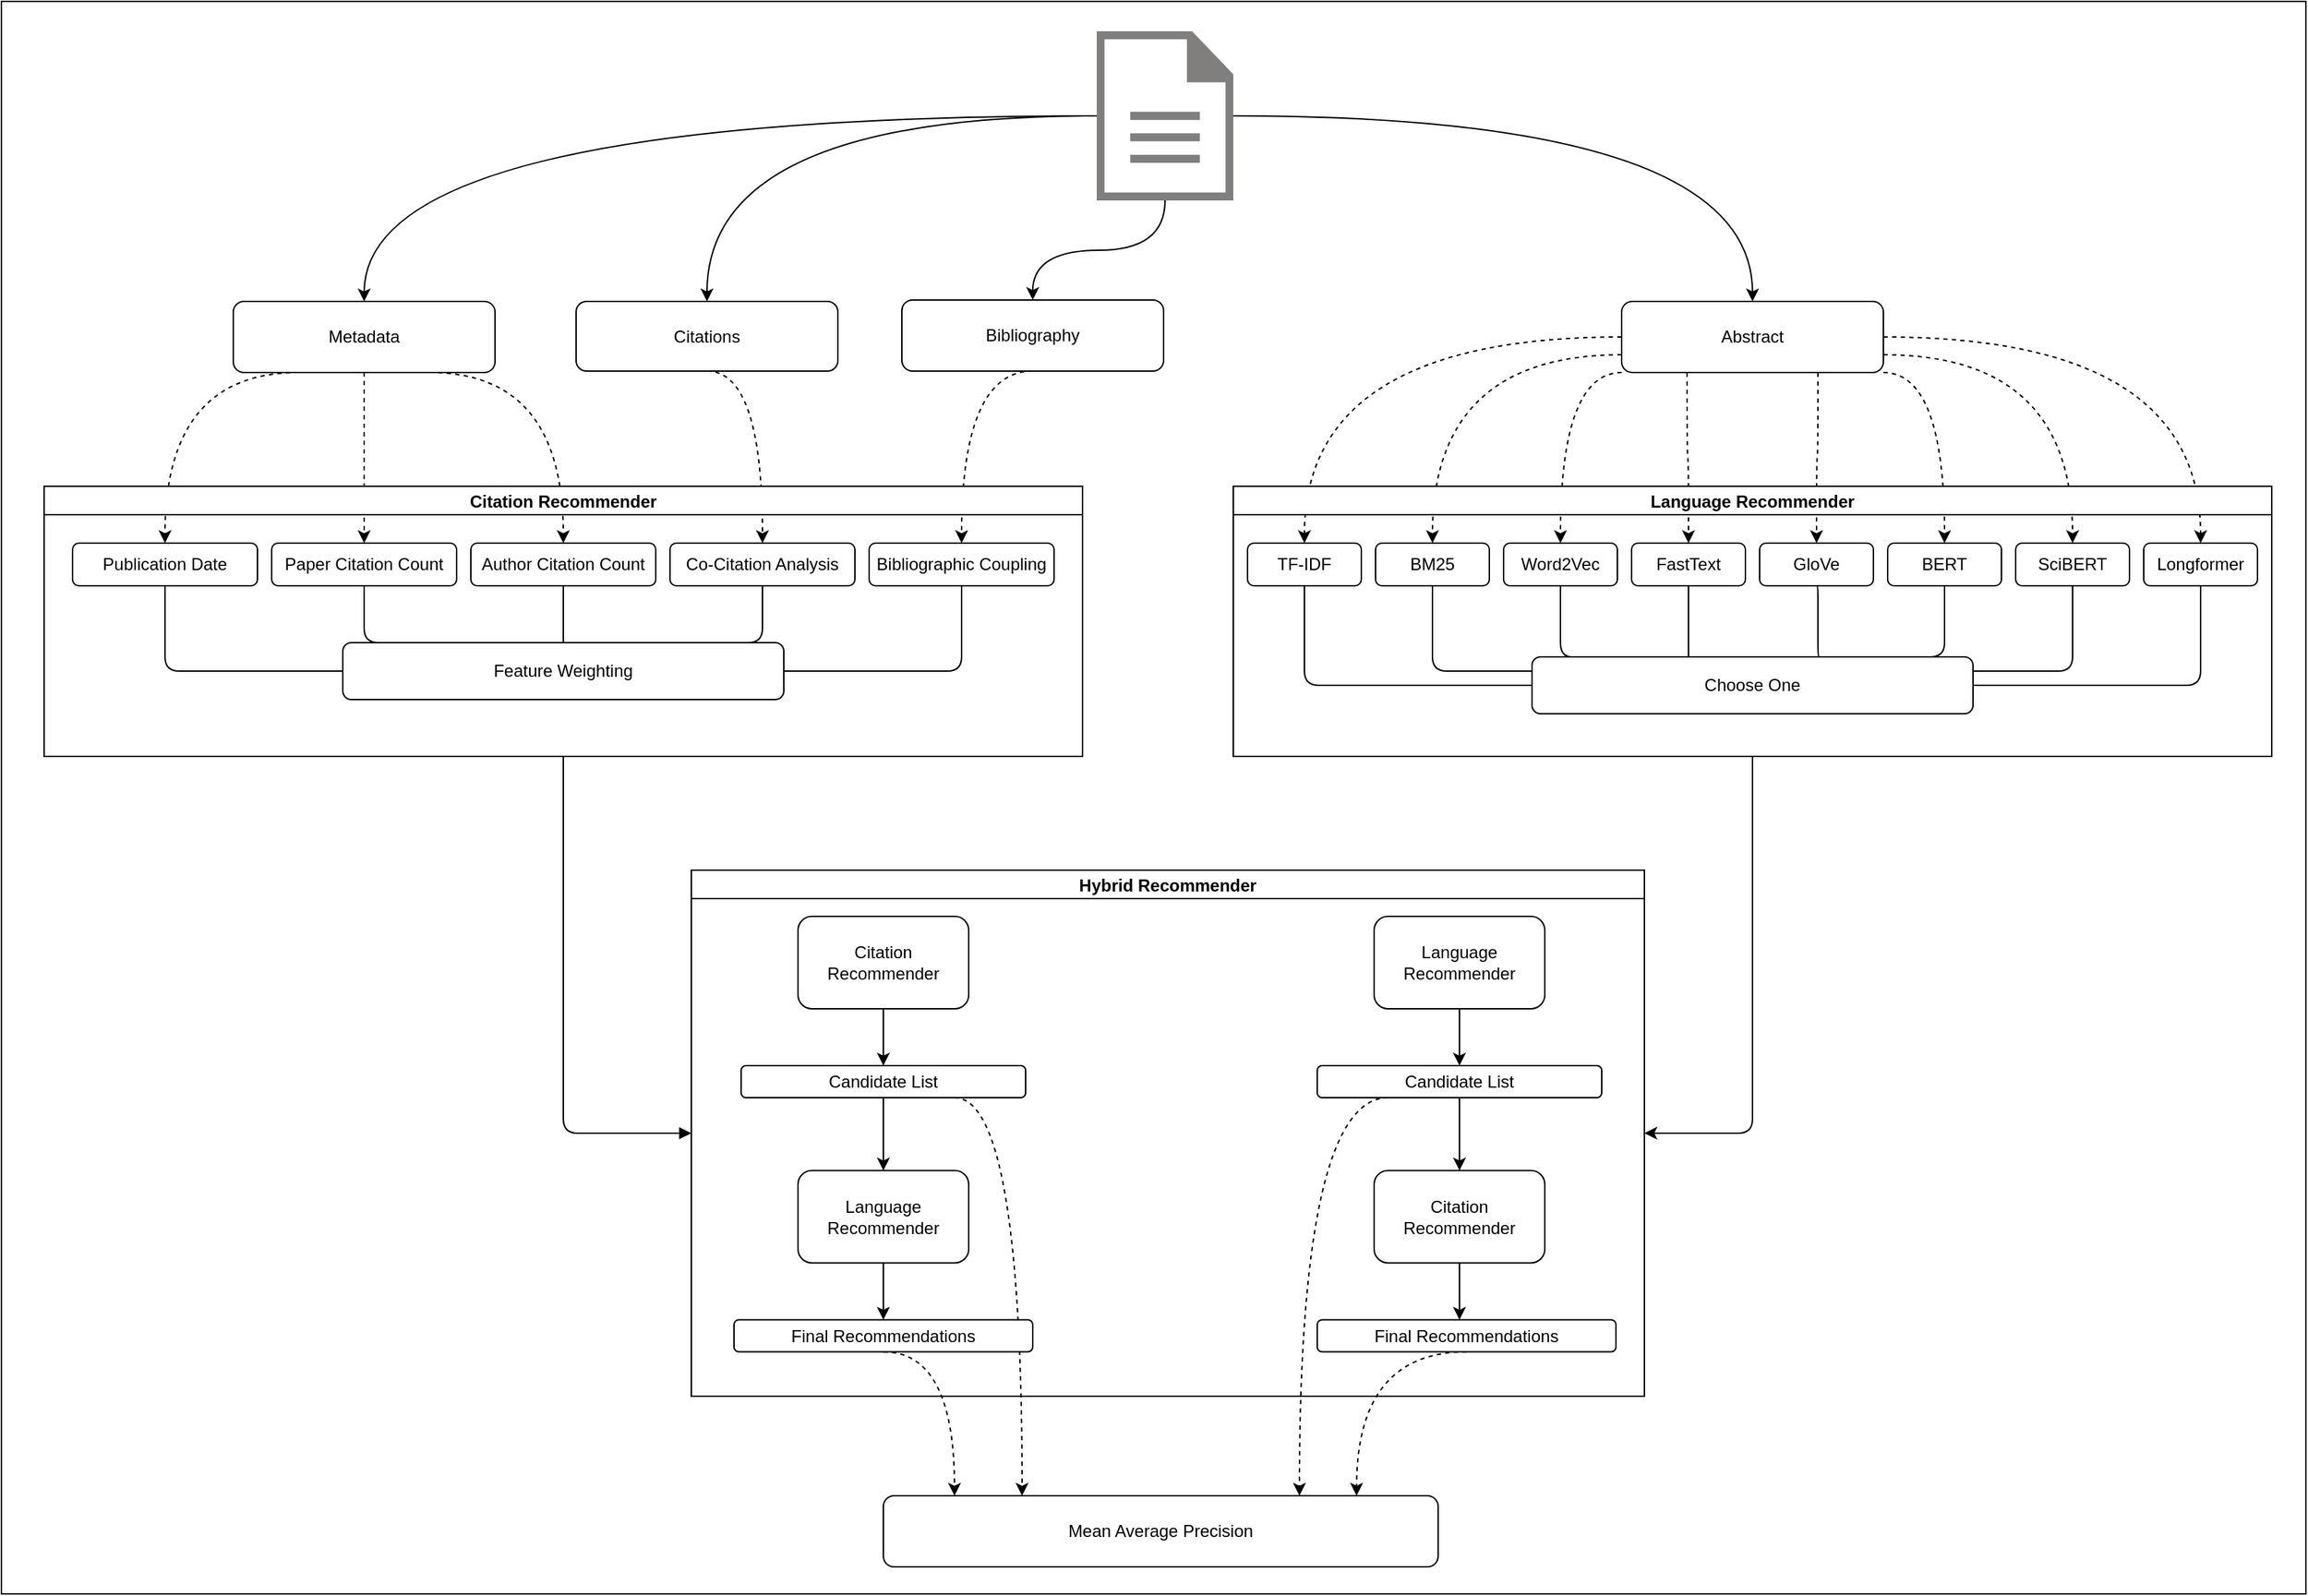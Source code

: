 <mxfile scale="1" border="2">
    <diagram id="yu0OQrqvoiVsUhACBv0z" name="Page-1">
        <mxGraphModel dx="978" dy="1878" grid="1" gridSize="10" guides="1" tooltips="1" connect="1" arrows="1" fold="1" page="1" pageScale="1" pageWidth="827" pageHeight="1169" background="#FFFFFF" math="0" shadow="0">
            <root>
                <mxCell id="0"/>
                <mxCell id="1" parent="0"/>
                <mxCell id="170" value="" style="rounded=0;whiteSpace=wrap;html=1;strokeColor=default;fillColor=none;gradientColor=none;" parent="1" vertex="1">
                    <mxGeometry x="10" y="-1130" width="1620" height="1120" as="geometry"/>
                </mxCell>
                <mxCell id="109" style="edgeStyle=elbowEdgeStyle;html=1;startArrow=none;endArrow=classic;exitX=0.5;exitY=1;exitDx=0;exitDy=0;entryX=1;entryY=0.5;entryDx=0;entryDy=0;endFill=1;" parent="1" source="2" target="60" edge="1">
                    <mxGeometry relative="1" as="geometry">
                        <Array as="points">
                            <mxPoint x="1241" y="-334"/>
                        </Array>
                    </mxGeometry>
                </mxCell>
                <mxCell id="108" style="edgeStyle=elbowEdgeStyle;html=1;startArrow=none;endArrow=block;exitX=0.5;exitY=1;exitDx=0;exitDy=0;entryX=0;entryY=0.5;entryDx=0;entryDy=0;startFill=0;" parent="1" source="34" target="60" edge="1">
                    <mxGeometry relative="1" as="geometry">
                        <Array as="points">
                            <mxPoint x="405" y="-349"/>
                        </Array>
                    </mxGeometry>
                </mxCell>
                <mxCell id="146" style="edgeStyle=orthogonalEdgeStyle;curved=1;html=1;strokeColor=default;" parent="1" source="110" target="145" edge="1">
                    <mxGeometry relative="1" as="geometry"/>
                </mxCell>
                <mxCell id="150" value="" style="edgeStyle=orthogonalEdgeStyle;curved=1;html=1;entryX=0.5;entryY=0;entryDx=0;entryDy=0;strokeColor=default;" parent="1" source="110" target="149" edge="1">
                    <mxGeometry relative="1" as="geometry"/>
                </mxCell>
                <mxCell id="176" style="edgeStyle=orthogonalEdgeStyle;curved=1;html=1;entryX=0.5;entryY=0;entryDx=0;entryDy=0;" parent="1" source="110" target="172" edge="1">
                    <mxGeometry relative="1" as="geometry"/>
                </mxCell>
                <mxCell id="177" style="edgeStyle=orthogonalEdgeStyle;curved=1;html=1;" parent="1" source="110" target="147" edge="1">
                    <mxGeometry relative="1" as="geometry"/>
                </mxCell>
                <mxCell id="110" value="" style="pointerEvents=1;shadow=0;dashed=0;html=1;strokeColor=none;fillColor=#817e7e;labelPosition=center;verticalLabelPosition=bottom;verticalAlign=top;outlineConnect=0;align=center;shape=mxgraph.office.concepts.document;fillStyle=auto;gradientColor=none;" parent="1" vertex="1">
                    <mxGeometry x="780" y="-1109" width="96" height="119" as="geometry"/>
                </mxCell>
                <mxCell id="129" value="Mean Average Precision" style="rounded=1;whiteSpace=wrap;html=1;" parent="1" vertex="1">
                    <mxGeometry x="630" y="-79" width="390" height="50" as="geometry"/>
                </mxCell>
                <mxCell id="130" style="edgeStyle=none;html=1;exitX=0.5;exitY=1;exitDx=0;exitDy=0;entryX=0.113;entryY=0;entryDx=0;entryDy=0;strokeColor=none;entryPerimeter=0;" parent="1" source="83" target="129" edge="1">
                    <mxGeometry relative="1" as="geometry"/>
                </mxCell>
                <mxCell id="132" style="edgeStyle=orthogonalEdgeStyle;html=1;exitX=0.75;exitY=1;exitDx=0;exitDy=0;entryX=0.25;entryY=0;entryDx=0;entryDy=0;dashed=1;strokeColor=default;curved=1;" parent="1" source="79" target="129" edge="1">
                    <mxGeometry relative="1" as="geometry">
                        <Array as="points">
                            <mxPoint x="728" y="-359"/>
                        </Array>
                    </mxGeometry>
                </mxCell>
                <mxCell id="139" style="edgeStyle=orthogonalEdgeStyle;curved=1;html=1;exitX=0.5;exitY=1;exitDx=0;exitDy=0;dashed=1;strokeColor=default;" parent="1" source="83" edge="1">
                    <mxGeometry relative="1" as="geometry">
                        <mxPoint x="680" y="-79" as="targetPoint"/>
                        <Array as="points">
                            <mxPoint x="680" y="-180"/>
                        </Array>
                    </mxGeometry>
                </mxCell>
                <mxCell id="140" style="edgeStyle=orthogonalEdgeStyle;curved=1;html=1;exitX=0.5;exitY=1;exitDx=0;exitDy=0;entryX=0.853;entryY=0;entryDx=0;entryDy=0;entryPerimeter=0;dashed=1;strokeColor=default;" parent="1" source="101" target="129" edge="1">
                    <mxGeometry relative="1" as="geometry">
                        <Array as="points">
                            <mxPoint x="963" y="-180"/>
                        </Array>
                    </mxGeometry>
                </mxCell>
                <mxCell id="141" style="edgeStyle=orthogonalEdgeStyle;curved=1;html=1;exitX=0.25;exitY=1;exitDx=0;exitDy=0;entryX=0.75;entryY=0;entryDx=0;entryDy=0;dashed=1;strokeColor=default;" parent="1" source="97" target="129" edge="1">
                    <mxGeometry relative="1" as="geometry">
                        <Array as="points">
                            <mxPoint x="923" y="-359"/>
                        </Array>
                    </mxGeometry>
                </mxCell>
                <mxCell id="161" style="edgeStyle=orthogonalEdgeStyle;curved=1;html=1;exitX=0;exitY=0.5;exitDx=0;exitDy=0;entryX=0.5;entryY=0;entryDx=0;entryDy=0;dashed=1;strokeColor=default;" parent="1" source="145" target="5" edge="1">
                    <mxGeometry relative="1" as="geometry"/>
                </mxCell>
                <mxCell id="162" style="edgeStyle=orthogonalEdgeStyle;curved=1;html=1;exitX=0;exitY=0.75;exitDx=0;exitDy=0;entryX=0.5;entryY=0;entryDx=0;entryDy=0;dashed=1;strokeColor=default;" parent="1" source="145" target="24" edge="1">
                    <mxGeometry relative="1" as="geometry"/>
                </mxCell>
                <mxCell id="163" style="edgeStyle=orthogonalEdgeStyle;curved=1;html=1;exitX=0;exitY=1;exitDx=0;exitDy=0;entryX=0.5;entryY=0;entryDx=0;entryDy=0;dashed=1;strokeColor=default;" parent="1" source="145" target="15" edge="1">
                    <mxGeometry relative="1" as="geometry">
                        <Array as="points">
                            <mxPoint x="1106" y="-869"/>
                        </Array>
                    </mxGeometry>
                </mxCell>
                <mxCell id="164" style="edgeStyle=orthogonalEdgeStyle;curved=1;html=1;exitX=0.25;exitY=1;exitDx=0;exitDy=0;entryX=0.5;entryY=0;entryDx=0;entryDy=0;dashed=1;strokeColor=default;" parent="1" source="145" target="16" edge="1">
                    <mxGeometry relative="1" as="geometry"/>
                </mxCell>
                <mxCell id="166" style="edgeStyle=orthogonalEdgeStyle;curved=1;html=1;exitX=1;exitY=0.5;exitDx=0;exitDy=0;entryX=0.5;entryY=0;entryDx=0;entryDy=0;dashed=1;strokeColor=default;" parent="1" source="145" target="20" edge="1">
                    <mxGeometry relative="1" as="geometry"/>
                </mxCell>
                <mxCell id="167" style="edgeStyle=orthogonalEdgeStyle;curved=1;html=1;exitX=1;exitY=0.75;exitDx=0;exitDy=0;entryX=0.5;entryY=0;entryDx=0;entryDy=0;dashed=1;strokeColor=default;" parent="1" source="145" target="19" edge="1">
                    <mxGeometry relative="1" as="geometry"/>
                </mxCell>
                <mxCell id="168" style="edgeStyle=orthogonalEdgeStyle;curved=1;html=1;exitX=1;exitY=1;exitDx=0;exitDy=0;entryX=0.5;entryY=0;entryDx=0;entryDy=0;dashed=1;strokeColor=default;" parent="1" source="145" target="18" edge="1">
                    <mxGeometry relative="1" as="geometry">
                        <Array as="points">
                            <mxPoint x="1376" y="-869"/>
                        </Array>
                    </mxGeometry>
                </mxCell>
                <mxCell id="169" style="edgeStyle=orthogonalEdgeStyle;curved=1;html=1;exitX=0.75;exitY=1;exitDx=0;exitDy=0;entryX=0.5;entryY=0;entryDx=0;entryDy=0;dashed=1;strokeColor=default;" parent="1" source="145" target="17" edge="1">
                    <mxGeometry relative="1" as="geometry"/>
                </mxCell>
                <mxCell id="145" value="Abstract" style="rounded=1;whiteSpace=wrap;html=1;" parent="1" vertex="1">
                    <mxGeometry x="1149" y="-919" width="184" height="50" as="geometry"/>
                </mxCell>
                <mxCell id="160" style="edgeStyle=orthogonalEdgeStyle;curved=1;html=1;exitX=0.5;exitY=1;exitDx=0;exitDy=0;entryX=0.5;entryY=0;entryDx=0;entryDy=0;dashed=1;strokeColor=default;" parent="1" source="147" target="42" edge="1">
                    <mxGeometry relative="1" as="geometry">
                        <Array as="points">
                            <mxPoint x="685" y="-870"/>
                        </Array>
                    </mxGeometry>
                </mxCell>
                <mxCell id="147" value="Bibliography" style="rounded=1;whiteSpace=wrap;html=1;" parent="1" vertex="1">
                    <mxGeometry x="643" y="-920" width="184" height="50" as="geometry"/>
                </mxCell>
                <mxCell id="154" style="edgeStyle=orthogonalEdgeStyle;curved=1;html=1;exitX=0.25;exitY=1;exitDx=0;exitDy=0;entryX=0.5;entryY=0;entryDx=0;entryDy=0;dashed=1;strokeColor=default;" parent="1" source="149" target="36" edge="1">
                    <mxGeometry relative="1" as="geometry">
                        <Array as="points">
                            <mxPoint x="125" y="-869"/>
                        </Array>
                    </mxGeometry>
                </mxCell>
                <mxCell id="155" style="edgeStyle=orthogonalEdgeStyle;curved=1;html=1;exitX=0.5;exitY=1;exitDx=0;exitDy=0;entryX=0.5;entryY=0;entryDx=0;entryDy=0;dashed=1;strokeColor=default;" parent="1" source="149" target="49" edge="1">
                    <mxGeometry relative="1" as="geometry">
                        <Array as="points">
                            <mxPoint x="265" y="-869"/>
                        </Array>
                    </mxGeometry>
                </mxCell>
                <mxCell id="156" style="edgeStyle=orthogonalEdgeStyle;curved=1;html=1;exitX=0.75;exitY=1;exitDx=0;exitDy=0;dashed=1;strokeColor=default;" parent="1" source="149" target="38" edge="1">
                    <mxGeometry relative="1" as="geometry">
                        <Array as="points">
                            <mxPoint x="405" y="-869"/>
                        </Array>
                    </mxGeometry>
                </mxCell>
                <mxCell id="149" value="Metadata" style="rounded=1;whiteSpace=wrap;html=1;" parent="1" vertex="1">
                    <mxGeometry x="173" y="-919" width="184" height="50" as="geometry"/>
                </mxCell>
                <mxCell id="2" value="Language Recommender" style="swimlane;startSize=20;horizontal=1;containerType=tree;newEdgeStyle={&quot;edgeStyle&quot;:&quot;elbowEdgeStyle&quot;,&quot;startArrow&quot;:&quot;none&quot;,&quot;endArrow&quot;:&quot;none&quot;};" parent="1" vertex="1">
                    <mxGeometry x="876" y="-789" width="730" height="190" as="geometry">
                        <mxRectangle x="200" y="260" width="90" height="30" as="alternateBounds"/>
                    </mxGeometry>
                </mxCell>
                <mxCell id="26" style="edgeStyle=elbowEdgeStyle;html=1;startArrow=none;endArrow=none;exitX=0.5;exitY=1;exitDx=0;exitDy=0;entryX=0;entryY=0.5;entryDx=0;entryDy=0;" parent="2" source="5" target="25" edge="1">
                    <mxGeometry relative="1" as="geometry">
                        <Array as="points">
                            <mxPoint x="50" y="140"/>
                        </Array>
                    </mxGeometry>
                </mxCell>
                <UserObject label="TF-IDF" treeRoot="1" id="5">
                    <mxCell style="whiteSpace=wrap;html=1;align=center;treeFolding=1;treeMoving=1;newEdgeStyle={&quot;edgeStyle&quot;:&quot;elbowEdgeStyle&quot;,&quot;startArrow&quot;:&quot;none&quot;,&quot;endArrow&quot;:&quot;none&quot;};rounded=1;" parent="2" vertex="1">
                        <mxGeometry x="10" y="40" width="80" height="30" as="geometry"/>
                    </mxCell>
                </UserObject>
                <mxCell id="28" style="edgeStyle=elbowEdgeStyle;html=1;startArrow=none;endArrow=none;exitX=0.5;exitY=1;exitDx=0;exitDy=0;entryX=0.116;entryY=0;entryDx=0;entryDy=0;entryPerimeter=0;" parent="2" source="15" target="25" edge="1">
                    <mxGeometry relative="1" as="geometry">
                        <Array as="points">
                            <mxPoint x="230" y="100"/>
                        </Array>
                    </mxGeometry>
                </mxCell>
                <UserObject label="Word2Vec" treeRoot="1" id="15">
                    <mxCell style="whiteSpace=wrap;html=1;align=center;treeFolding=1;treeMoving=1;newEdgeStyle={&quot;edgeStyle&quot;:&quot;elbowEdgeStyle&quot;,&quot;startArrow&quot;:&quot;none&quot;,&quot;endArrow&quot;:&quot;none&quot;};rounded=1;" parent="2" vertex="1">
                        <mxGeometry x="190" y="40" width="80" height="30" as="geometry"/>
                    </mxCell>
                </UserObject>
                <mxCell id="29" style="edgeStyle=elbowEdgeStyle;html=1;startArrow=none;endArrow=none;exitX=0.5;exitY=1;exitDx=0;exitDy=0;entryX=0.355;entryY=0;entryDx=0;entryDy=0;entryPerimeter=0;" parent="2" source="16" target="25" edge="1">
                    <mxGeometry relative="1" as="geometry"/>
                </mxCell>
                <UserObject label="FastText" treeRoot="1" id="16">
                    <mxCell style="whiteSpace=wrap;html=1;align=center;treeFolding=1;treeMoving=1;newEdgeStyle={&quot;edgeStyle&quot;:&quot;elbowEdgeStyle&quot;,&quot;startArrow&quot;:&quot;none&quot;,&quot;endArrow&quot;:&quot;none&quot;};rounded=1;" parent="2" vertex="1">
                        <mxGeometry x="280" y="40" width="80" height="30" as="geometry"/>
                    </mxCell>
                </UserObject>
                <mxCell id="30" style="edgeStyle=elbowEdgeStyle;html=1;startArrow=none;endArrow=none;exitX=0.5;exitY=1;exitDx=0;exitDy=0;entryX=0.652;entryY=0;entryDx=0;entryDy=0;entryPerimeter=0;" parent="2" source="17" target="25" edge="1">
                    <mxGeometry relative="1" as="geometry"/>
                </mxCell>
                <UserObject label="GloVe" treeRoot="1" id="17">
                    <mxCell style="whiteSpace=wrap;html=1;align=center;treeFolding=1;treeMoving=1;newEdgeStyle={&quot;edgeStyle&quot;:&quot;elbowEdgeStyle&quot;,&quot;startArrow&quot;:&quot;none&quot;,&quot;endArrow&quot;:&quot;none&quot;};rounded=1;" parent="2" vertex="1">
                        <mxGeometry x="370" y="40" width="80" height="30" as="geometry"/>
                    </mxCell>
                </UserObject>
                <mxCell id="31" style="edgeStyle=elbowEdgeStyle;html=1;startArrow=none;endArrow=none;exitX=0.5;exitY=1;exitDx=0;exitDy=0;entryX=0.871;entryY=0;entryDx=0;entryDy=0;entryPerimeter=0;" parent="2" source="18" target="25" edge="1">
                    <mxGeometry relative="1" as="geometry">
                        <Array as="points">
                            <mxPoint x="500" y="120"/>
                        </Array>
                    </mxGeometry>
                </mxCell>
                <UserObject label="BERT" treeRoot="1" id="18">
                    <mxCell style="whiteSpace=wrap;html=1;align=center;treeFolding=1;treeMoving=1;newEdgeStyle={&quot;edgeStyle&quot;:&quot;elbowEdgeStyle&quot;,&quot;startArrow&quot;:&quot;none&quot;,&quot;endArrow&quot;:&quot;none&quot;};rounded=1;" parent="2" vertex="1">
                        <mxGeometry x="460" y="40" width="80" height="30" as="geometry"/>
                    </mxCell>
                </UserObject>
                <mxCell id="32" style="edgeStyle=elbowEdgeStyle;html=1;startArrow=none;endArrow=none;exitX=0.5;exitY=1;exitDx=0;exitDy=0;entryX=1;entryY=0.25;entryDx=0;entryDy=0;" parent="2" source="19" target="25" edge="1">
                    <mxGeometry relative="1" as="geometry">
                        <Array as="points">
                            <mxPoint x="590" y="120"/>
                        </Array>
                    </mxGeometry>
                </mxCell>
                <UserObject label="SciBERT" treeRoot="1" id="19">
                    <mxCell style="whiteSpace=wrap;html=1;align=center;treeFolding=1;treeMoving=1;newEdgeStyle={&quot;edgeStyle&quot;:&quot;elbowEdgeStyle&quot;,&quot;startArrow&quot;:&quot;none&quot;,&quot;endArrow&quot;:&quot;none&quot;};rounded=1;" parent="2" vertex="1">
                        <mxGeometry x="550" y="40" width="80" height="30" as="geometry"/>
                    </mxCell>
                </UserObject>
                <UserObject label="Longformer" treeRoot="1" id="20">
                    <mxCell style="whiteSpace=wrap;html=1;align=center;treeFolding=1;treeMoving=1;newEdgeStyle={&quot;edgeStyle&quot;:&quot;elbowEdgeStyle&quot;,&quot;startArrow&quot;:&quot;none&quot;,&quot;endArrow&quot;:&quot;none&quot;};rounded=1;" parent="2" vertex="1">
                        <mxGeometry x="640" y="40" width="80" height="30" as="geometry"/>
                    </mxCell>
                </UserObject>
                <mxCell id="27" style="edgeStyle=elbowEdgeStyle;html=1;startArrow=none;endArrow=none;exitX=0.5;exitY=1;exitDx=0;exitDy=0;entryX=0;entryY=0.25;entryDx=0;entryDy=0;" parent="2" source="24" target="25" edge="1">
                    <mxGeometry relative="1" as="geometry">
                        <Array as="points">
                            <mxPoint x="140" y="120"/>
                        </Array>
                    </mxGeometry>
                </mxCell>
                <UserObject label="BM25" treeRoot="1" id="24">
                    <mxCell style="whiteSpace=wrap;html=1;align=center;treeFolding=1;treeMoving=1;newEdgeStyle={&quot;edgeStyle&quot;:&quot;elbowEdgeStyle&quot;,&quot;startArrow&quot;:&quot;none&quot;,&quot;endArrow&quot;:&quot;none&quot;};rounded=1;" parent="2" vertex="1">
                        <mxGeometry x="100" y="40" width="80" height="30" as="geometry"/>
                    </mxCell>
                </UserObject>
                <mxCell id="25" value="Choose One" style="rounded=1;whiteSpace=wrap;html=1;" parent="2" vertex="1">
                    <mxGeometry x="210" y="120" width="310" height="40" as="geometry"/>
                </mxCell>
                <mxCell id="33" style="edgeStyle=elbowEdgeStyle;html=1;startArrow=none;endArrow=none;exitX=0.5;exitY=1;exitDx=0;exitDy=0;entryX=1;entryY=0.5;entryDx=0;entryDy=0;" parent="2" source="20" target="25" edge="1">
                    <mxGeometry relative="1" as="geometry">
                        <mxPoint x="530" y="140" as="targetPoint"/>
                        <Array as="points">
                            <mxPoint x="680" y="140"/>
                        </Array>
                    </mxGeometry>
                </mxCell>
                <mxCell id="60" value="Hybrid Recommender" style="swimlane;startSize=20;horizontal=1;containerType=tree;newEdgeStyle={&quot;edgeStyle&quot;:&quot;elbowEdgeStyle&quot;,&quot;startArrow&quot;:&quot;none&quot;,&quot;endArrow&quot;:&quot;none&quot;};" parent="1" vertex="1">
                    <mxGeometry x="495" y="-519" width="670" height="370" as="geometry">
                        <mxRectangle x="200" y="260" width="90" height="30" as="alternateBounds"/>
                    </mxGeometry>
                </mxCell>
                <mxCell id="73" value="Citation Recommender" style="rounded=1;whiteSpace=wrap;html=1;" parent="60" vertex="1">
                    <mxGeometry x="75" y="32.5" width="120" height="65" as="geometry"/>
                </mxCell>
                <mxCell id="78" value="" style="edgeStyle=none;html=1;" parent="60" source="73" target="79" edge="1">
                    <mxGeometry relative="1" as="geometry"/>
                </mxCell>
                <mxCell id="79" value="Candidate List" style="rounded=1;whiteSpace=wrap;html=1;" parent="60" vertex="1">
                    <mxGeometry x="35" y="137.5" width="200" height="22.5" as="geometry"/>
                </mxCell>
                <mxCell id="80" value="" style="edgeStyle=none;html=1;" parent="60" source="79" target="81" edge="1">
                    <mxGeometry relative="1" as="geometry">
                        <mxPoint x="305" y="627.5" as="sourcePoint"/>
                    </mxGeometry>
                </mxCell>
                <mxCell id="81" value="Language Recommender" style="rounded=1;whiteSpace=wrap;html=1;" parent="60" vertex="1">
                    <mxGeometry x="75" y="211.25" width="120" height="65" as="geometry"/>
                </mxCell>
                <mxCell id="82" value="" style="edgeStyle=none;html=1;" parent="60" source="81" target="83" edge="1">
                    <mxGeometry relative="1" as="geometry">
                        <mxPoint x="305" y="701.25" as="sourcePoint"/>
                    </mxGeometry>
                </mxCell>
                <mxCell id="83" value="Final Recommendations" style="rounded=1;whiteSpace=wrap;html=1;" parent="60" vertex="1">
                    <mxGeometry x="30" y="316.25" width="210" height="22.5" as="geometry"/>
                </mxCell>
                <mxCell id="96" value="" style="edgeStyle=none;html=1;" parent="60" target="97" edge="1">
                    <mxGeometry relative="1" as="geometry">
                        <mxPoint x="540" y="97.5" as="sourcePoint"/>
                    </mxGeometry>
                </mxCell>
                <mxCell id="97" value="Candidate List" style="rounded=1;whiteSpace=wrap;html=1;" parent="60" vertex="1">
                    <mxGeometry x="440" y="137.5" width="200" height="22.5" as="geometry"/>
                </mxCell>
                <mxCell id="98" value="" style="edgeStyle=none;html=1;" parent="60" source="97" target="99" edge="1">
                    <mxGeometry relative="1" as="geometry">
                        <mxPoint x="540" y="97.5" as="sourcePoint"/>
                    </mxGeometry>
                </mxCell>
                <mxCell id="99" value="Citation Recommender" style="rounded=1;whiteSpace=wrap;html=1;" parent="60" vertex="1">
                    <mxGeometry x="480" y="211.25" width="120" height="65" as="geometry"/>
                </mxCell>
                <mxCell id="100" value="" style="edgeStyle=none;html=1;" parent="60" source="99" edge="1">
                    <mxGeometry relative="1" as="geometry">
                        <mxPoint x="540" y="171.25" as="sourcePoint"/>
                        <mxPoint x="540" y="316.25" as="targetPoint"/>
                    </mxGeometry>
                </mxCell>
                <mxCell id="101" value="Final Recommendations" style="rounded=1;whiteSpace=wrap;html=1;" parent="60" vertex="1">
                    <mxGeometry x="440" y="316.25" width="210" height="22.5" as="geometry"/>
                </mxCell>
                <mxCell id="102" value="Language Recommender" style="rounded=1;whiteSpace=wrap;html=1;" parent="60" vertex="1">
                    <mxGeometry x="480" y="32.5" width="120" height="65" as="geometry"/>
                </mxCell>
                <mxCell id="174" style="edgeStyle=orthogonalEdgeStyle;html=1;exitX=0.5;exitY=1;exitDx=0;exitDy=0;entryX=0.5;entryY=0;entryDx=0;entryDy=0;curved=1;dashed=1;" parent="1" source="172" target="40" edge="1">
                    <mxGeometry relative="1" as="geometry">
                        <Array as="points">
                            <mxPoint x="545" y="-870"/>
                        </Array>
                    </mxGeometry>
                </mxCell>
                <mxCell id="172" value="Citations" style="rounded=1;whiteSpace=wrap;html=1;" parent="1" vertex="1">
                    <mxGeometry x="414" y="-919" width="184" height="49" as="geometry"/>
                </mxCell>
                <mxCell id="34" value="Citation Recommender" style="swimlane;startSize=20;horizontal=1;containerType=tree;newEdgeStyle={&quot;edgeStyle&quot;:&quot;elbowEdgeStyle&quot;,&quot;startArrow&quot;:&quot;none&quot;,&quot;endArrow&quot;:&quot;none&quot;};" parent="1" vertex="1">
                    <mxGeometry x="40" y="-789" width="730" height="190" as="geometry">
                        <mxRectangle x="200" y="260" width="90" height="30" as="alternateBounds"/>
                    </mxGeometry>
                </mxCell>
                <mxCell id="53" style="edgeStyle=elbowEdgeStyle;html=1;startArrow=none;endArrow=none;exitX=0.5;exitY=1;exitDx=0;exitDy=0;entryX=0;entryY=0.5;entryDx=0;entryDy=0;" parent="34" source="36" target="52" edge="1">
                    <mxGeometry relative="1" as="geometry">
                        <Array as="points">
                            <mxPoint x="85" y="120"/>
                        </Array>
                    </mxGeometry>
                </mxCell>
                <UserObject label="Publication Date" treeRoot="1" id="36">
                    <mxCell style="whiteSpace=wrap;html=1;align=center;treeFolding=1;treeMoving=1;newEdgeStyle={&quot;edgeStyle&quot;:&quot;elbowEdgeStyle&quot;,&quot;startArrow&quot;:&quot;none&quot;,&quot;endArrow&quot;:&quot;none&quot;};rounded=1;" parent="34" vertex="1">
                        <mxGeometry x="20" y="40" width="130" height="30" as="geometry"/>
                    </mxCell>
                </UserObject>
                <mxCell id="55" style="edgeStyle=elbowEdgeStyle;html=1;startArrow=none;endArrow=none;exitX=0.5;exitY=1;exitDx=0;exitDy=0;entryX=0.5;entryY=0;entryDx=0;entryDy=0;" parent="34" source="38" target="52" edge="1">
                    <mxGeometry relative="1" as="geometry"/>
                </mxCell>
                <UserObject label="Author Citation Count" treeRoot="1" id="38">
                    <mxCell style="whiteSpace=wrap;html=1;align=center;treeFolding=1;treeMoving=1;newEdgeStyle={&quot;edgeStyle&quot;:&quot;elbowEdgeStyle&quot;,&quot;startArrow&quot;:&quot;none&quot;,&quot;endArrow&quot;:&quot;none&quot;};rounded=1;" parent="34" vertex="1">
                        <mxGeometry x="300" y="40" width="130" height="30" as="geometry"/>
                    </mxCell>
                </UserObject>
                <mxCell id="56" style="edgeStyle=elbowEdgeStyle;html=1;startArrow=none;endArrow=none;exitX=0.5;exitY=1;exitDx=0;exitDy=0;entryX=0.75;entryY=0;entryDx=0;entryDy=0;" parent="34" source="40" target="52" edge="1">
                    <mxGeometry relative="1" as="geometry">
                        <Array as="points">
                            <mxPoint x="505" y="90"/>
                        </Array>
                    </mxGeometry>
                </mxCell>
                <UserObject label="Co-Citation Analysis" treeRoot="1" id="40">
                    <mxCell style="whiteSpace=wrap;html=1;align=center;treeFolding=1;treeMoving=1;newEdgeStyle={&quot;edgeStyle&quot;:&quot;elbowEdgeStyle&quot;,&quot;startArrow&quot;:&quot;none&quot;,&quot;endArrow&quot;:&quot;none&quot;};rounded=1;" parent="34" vertex="1">
                        <mxGeometry x="440" y="40" width="130" height="30" as="geometry"/>
                    </mxCell>
                </UserObject>
                <UserObject label="Bibliographic Coupling" treeRoot="1" id="42">
                    <mxCell style="whiteSpace=wrap;html=1;align=center;treeFolding=1;treeMoving=1;newEdgeStyle={&quot;edgeStyle&quot;:&quot;elbowEdgeStyle&quot;,&quot;startArrow&quot;:&quot;none&quot;,&quot;endArrow&quot;:&quot;none&quot;};rounded=1;" parent="34" vertex="1">
                        <mxGeometry x="580" y="40" width="130" height="30" as="geometry"/>
                    </mxCell>
                </UserObject>
                <mxCell id="54" style="edgeStyle=elbowEdgeStyle;html=1;startArrow=none;endArrow=none;exitX=0.5;exitY=1;exitDx=0;exitDy=0;entryX=0.25;entryY=0;entryDx=0;entryDy=0;" parent="34" source="49" target="52" edge="1">
                    <mxGeometry relative="1" as="geometry">
                        <Array as="points">
                            <mxPoint x="225" y="100"/>
                        </Array>
                    </mxGeometry>
                </mxCell>
                <UserObject label="Paper Citation Count" treeRoot="1" id="49">
                    <mxCell style="whiteSpace=wrap;html=1;align=center;treeFolding=1;treeMoving=1;newEdgeStyle={&quot;edgeStyle&quot;:&quot;elbowEdgeStyle&quot;,&quot;startArrow&quot;:&quot;none&quot;,&quot;endArrow&quot;:&quot;none&quot;};rounded=1;" parent="34" vertex="1">
                        <mxGeometry x="160" y="40" width="130" height="30" as="geometry"/>
                    </mxCell>
                </UserObject>
                <mxCell id="52" value="Feature Weighting" style="rounded=1;whiteSpace=wrap;html=1;" parent="34" vertex="1">
                    <mxGeometry x="210" y="110" width="310" height="40" as="geometry"/>
                </mxCell>
                <mxCell id="57" style="edgeStyle=elbowEdgeStyle;html=1;startArrow=none;endArrow=none;exitX=0.5;exitY=1;exitDx=0;exitDy=0;entryX=1;entryY=0.5;entryDx=0;entryDy=0;" parent="34" source="42" target="52" edge="1">
                    <mxGeometry relative="1" as="geometry">
                        <mxPoint x="530" y="120" as="targetPoint"/>
                        <Array as="points">
                            <mxPoint x="645" y="130"/>
                        </Array>
                    </mxGeometry>
                </mxCell>
            </root>
        </mxGraphModel>
    </diagram>
</mxfile>